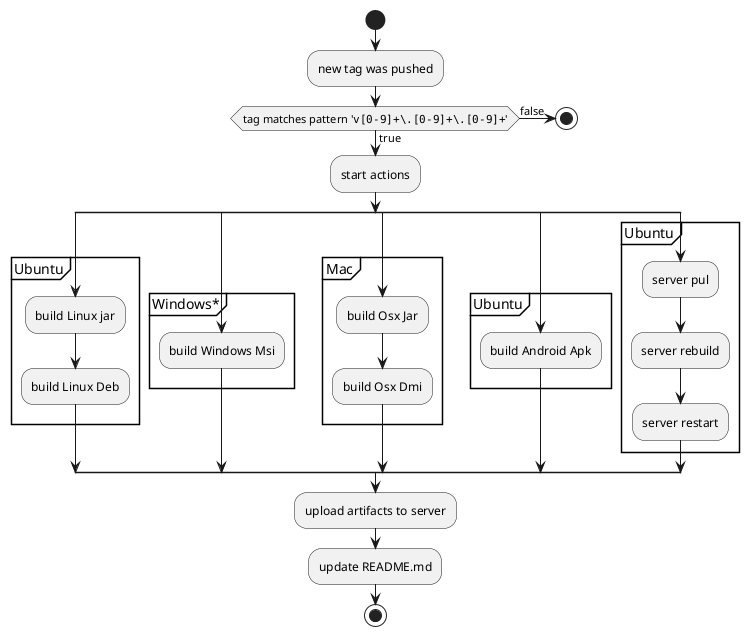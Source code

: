 @startuml
'https://plantuml.com/activity-diagram-beta

start
:new tag was pushed;
if (tag matches pattern '""v[0-9]+\.[0-9]+\.[0-9]+""') then (true)
    :start actions;
    split
        partition Ubuntu {
            :build Linux jar;
            :build Linux Deb;
        }
    split again
        partition Windows* {
            :build Windows Msi;
        }
    split again
        partition Mac {
            :build Osx Jar;
            :build Osx Dmi;
        }
    split again
        partition Ubuntu {
            :build Android Apk;
        }
    split again
        partition Ubuntu {
            :server pul;
            :server rebuild;
            :server restart;
        }
    end split
    :upload artifacts to server;
    :update README.md;
else (false)
    stop
endif


stop

@enduml

